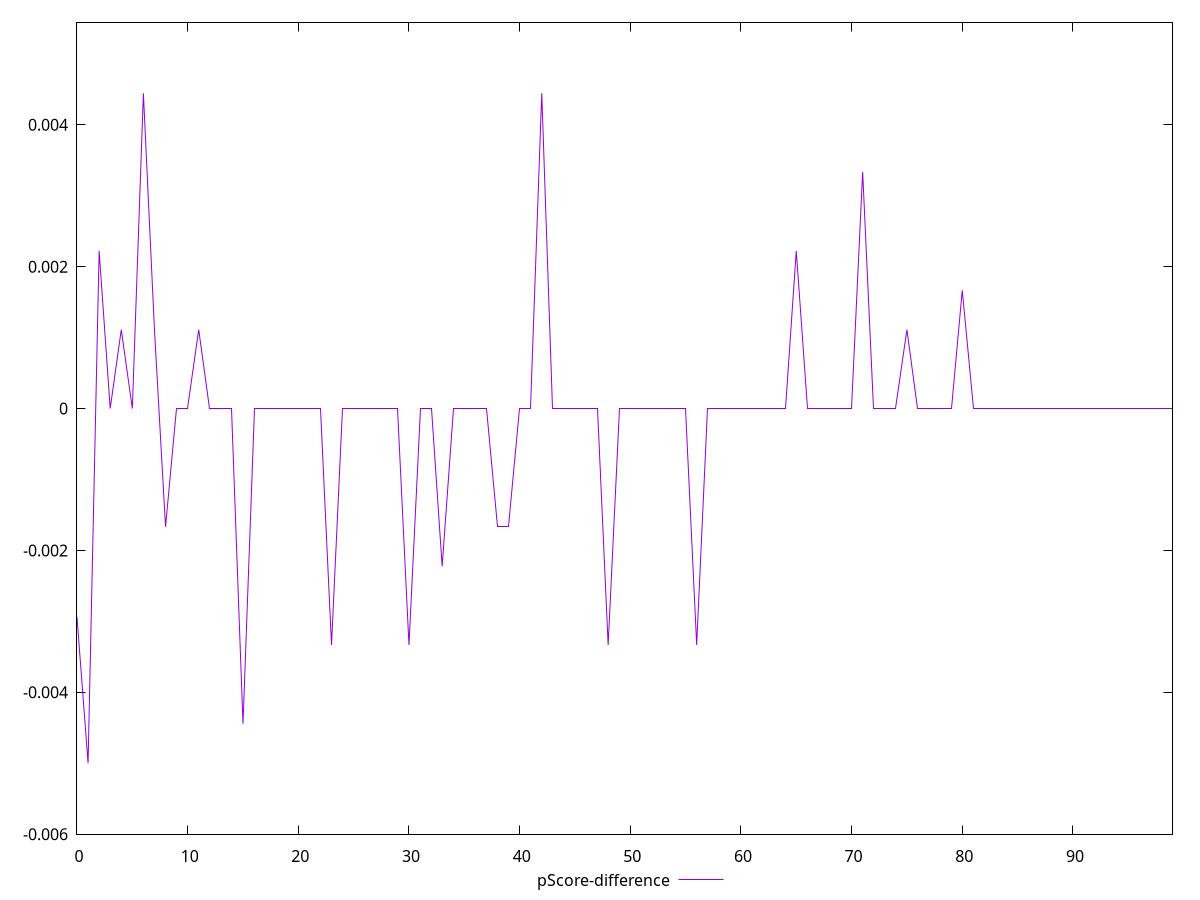 reset

$pScoreDifference <<EOF
0 -0.002941176470588225
1 -0.0050000000000000044
2 0.0022222222222222365
3 0
4 0.0011111111111110628
5 0
6 0.004444444444444473
7 0.0011111111111110628
8 -0.0016666666666665941
9 0
10 0
11 0.0011111111111111738
12 0
13 0
14 0
15 -0.004444444444444473
16 0
17 0
18 0
19 0
20 0
21 0
22 0
23 -0.0033333333333334103
24 0
25 0
26 0
27 0
28 0
29 0
30 -0.0033333333333334103
31 0
32 0
33 -0.0022222222222222365
34 0
35 0
36 0
37 0
38 -0.0016666666666667052
39 -0.0016666666666667052
40 0
41 0
42 0.004444444444444473
43 0
44 0
45 0
46 0
47 0
48 -0.0033333333333334103
49 0
50 0
51 0
52 0
53 0
54 0
55 0
56 -0.0033333333333332993
57 0
58 0
59 0
60 0
61 0
62 0
63 0
64 0
65 0.0022222222222222365
66 0
67 0
68 0
69 0
70 0
71 0.0033333333333332993
72 0
73 0
74 0
75 0.0011111111111111738
76 0
77 0
78 0
79 0
80 0.0016666666666667052
81 0
82 0
83 0
84 0
85 0
86 0
87 0
88 0
89 0
90 0
91 0
92 0
93 0
94 0
95 0
96 0
97 0
98 0
99 0
EOF

set key outside below
set xrange [0:99]
set yrange [-0.0060000000000000045:0.005444444444444473]
set trange [-0.0060000000000000045:0.005444444444444473]
set terminal svg size 640, 500 enhanced background rgb 'white'
set output "report/report_00029_2021-02-24T13-36-40.390Z/uses-http2/samples/astro/pScore-difference/values.svg"

plot $pScoreDifference title "pScore-difference" with line

reset
